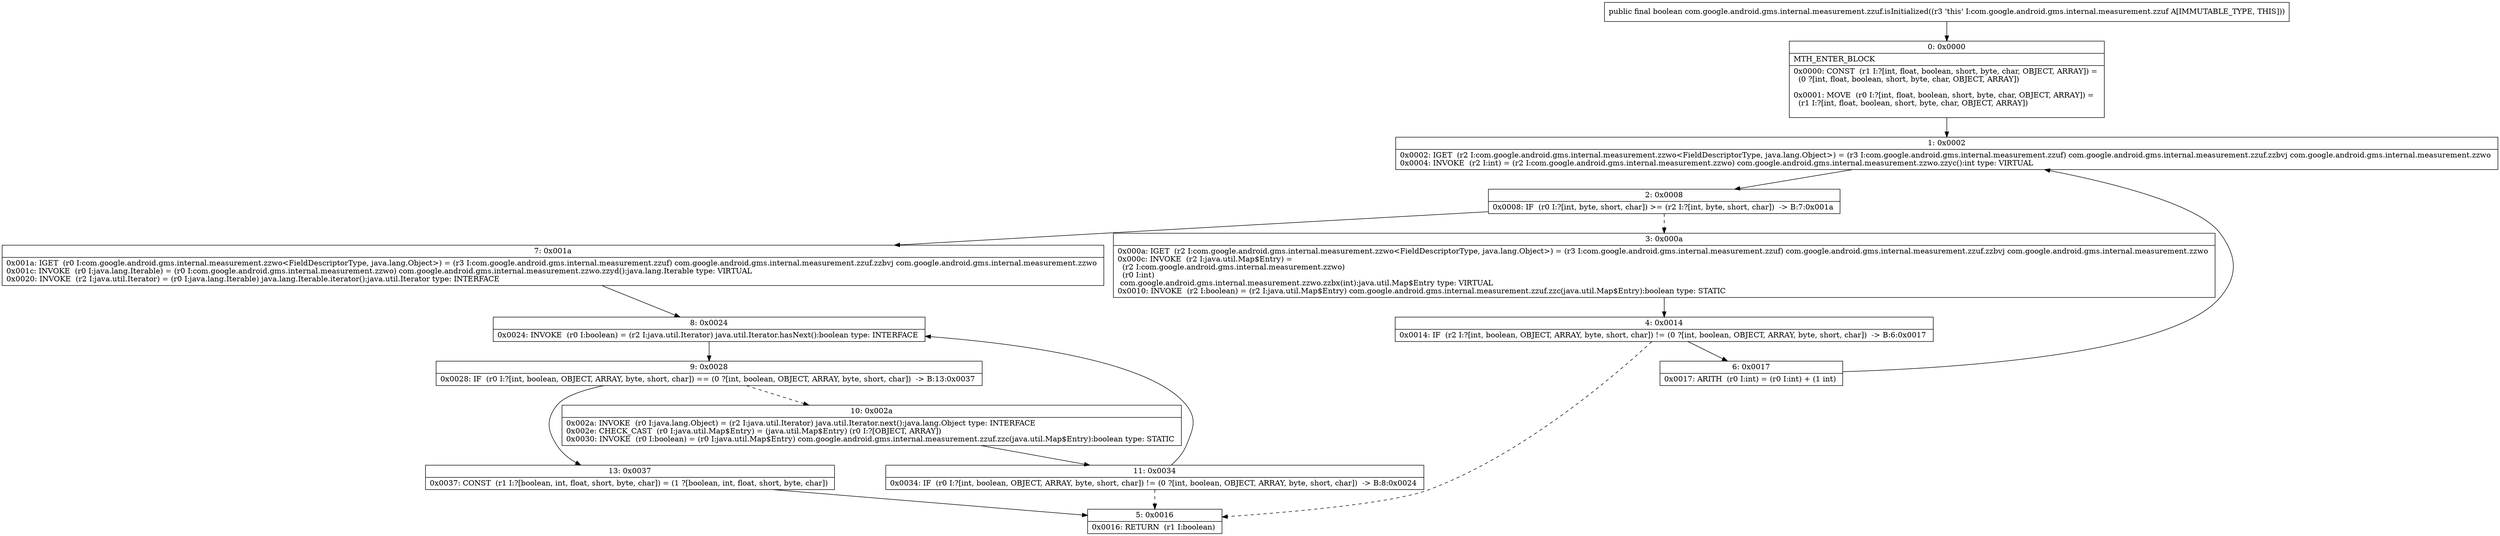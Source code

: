 digraph "CFG forcom.google.android.gms.internal.measurement.zzuf.isInitialized()Z" {
Node_0 [shape=record,label="{0\:\ 0x0000|MTH_ENTER_BLOCK\l|0x0000: CONST  (r1 I:?[int, float, boolean, short, byte, char, OBJECT, ARRAY]) = \l  (0 ?[int, float, boolean, short, byte, char, OBJECT, ARRAY])\l \l0x0001: MOVE  (r0 I:?[int, float, boolean, short, byte, char, OBJECT, ARRAY]) = \l  (r1 I:?[int, float, boolean, short, byte, char, OBJECT, ARRAY])\l \l}"];
Node_1 [shape=record,label="{1\:\ 0x0002|0x0002: IGET  (r2 I:com.google.android.gms.internal.measurement.zzwo\<FieldDescriptorType, java.lang.Object\>) = (r3 I:com.google.android.gms.internal.measurement.zzuf) com.google.android.gms.internal.measurement.zzuf.zzbvj com.google.android.gms.internal.measurement.zzwo \l0x0004: INVOKE  (r2 I:int) = (r2 I:com.google.android.gms.internal.measurement.zzwo) com.google.android.gms.internal.measurement.zzwo.zzyc():int type: VIRTUAL \l}"];
Node_2 [shape=record,label="{2\:\ 0x0008|0x0008: IF  (r0 I:?[int, byte, short, char]) \>= (r2 I:?[int, byte, short, char])  \-\> B:7:0x001a \l}"];
Node_3 [shape=record,label="{3\:\ 0x000a|0x000a: IGET  (r2 I:com.google.android.gms.internal.measurement.zzwo\<FieldDescriptorType, java.lang.Object\>) = (r3 I:com.google.android.gms.internal.measurement.zzuf) com.google.android.gms.internal.measurement.zzuf.zzbvj com.google.android.gms.internal.measurement.zzwo \l0x000c: INVOKE  (r2 I:java.util.Map$Entry) = \l  (r2 I:com.google.android.gms.internal.measurement.zzwo)\l  (r0 I:int)\l com.google.android.gms.internal.measurement.zzwo.zzbx(int):java.util.Map$Entry type: VIRTUAL \l0x0010: INVOKE  (r2 I:boolean) = (r2 I:java.util.Map$Entry) com.google.android.gms.internal.measurement.zzuf.zzc(java.util.Map$Entry):boolean type: STATIC \l}"];
Node_4 [shape=record,label="{4\:\ 0x0014|0x0014: IF  (r2 I:?[int, boolean, OBJECT, ARRAY, byte, short, char]) != (0 ?[int, boolean, OBJECT, ARRAY, byte, short, char])  \-\> B:6:0x0017 \l}"];
Node_5 [shape=record,label="{5\:\ 0x0016|0x0016: RETURN  (r1 I:boolean) \l}"];
Node_6 [shape=record,label="{6\:\ 0x0017|0x0017: ARITH  (r0 I:int) = (r0 I:int) + (1 int) \l}"];
Node_7 [shape=record,label="{7\:\ 0x001a|0x001a: IGET  (r0 I:com.google.android.gms.internal.measurement.zzwo\<FieldDescriptorType, java.lang.Object\>) = (r3 I:com.google.android.gms.internal.measurement.zzuf) com.google.android.gms.internal.measurement.zzuf.zzbvj com.google.android.gms.internal.measurement.zzwo \l0x001c: INVOKE  (r0 I:java.lang.Iterable) = (r0 I:com.google.android.gms.internal.measurement.zzwo) com.google.android.gms.internal.measurement.zzwo.zzyd():java.lang.Iterable type: VIRTUAL \l0x0020: INVOKE  (r2 I:java.util.Iterator) = (r0 I:java.lang.Iterable) java.lang.Iterable.iterator():java.util.Iterator type: INTERFACE \l}"];
Node_8 [shape=record,label="{8\:\ 0x0024|0x0024: INVOKE  (r0 I:boolean) = (r2 I:java.util.Iterator) java.util.Iterator.hasNext():boolean type: INTERFACE \l}"];
Node_9 [shape=record,label="{9\:\ 0x0028|0x0028: IF  (r0 I:?[int, boolean, OBJECT, ARRAY, byte, short, char]) == (0 ?[int, boolean, OBJECT, ARRAY, byte, short, char])  \-\> B:13:0x0037 \l}"];
Node_10 [shape=record,label="{10\:\ 0x002a|0x002a: INVOKE  (r0 I:java.lang.Object) = (r2 I:java.util.Iterator) java.util.Iterator.next():java.lang.Object type: INTERFACE \l0x002e: CHECK_CAST  (r0 I:java.util.Map$Entry) = (java.util.Map$Entry) (r0 I:?[OBJECT, ARRAY]) \l0x0030: INVOKE  (r0 I:boolean) = (r0 I:java.util.Map$Entry) com.google.android.gms.internal.measurement.zzuf.zzc(java.util.Map$Entry):boolean type: STATIC \l}"];
Node_11 [shape=record,label="{11\:\ 0x0034|0x0034: IF  (r0 I:?[int, boolean, OBJECT, ARRAY, byte, short, char]) != (0 ?[int, boolean, OBJECT, ARRAY, byte, short, char])  \-\> B:8:0x0024 \l}"];
Node_13 [shape=record,label="{13\:\ 0x0037|0x0037: CONST  (r1 I:?[boolean, int, float, short, byte, char]) = (1 ?[boolean, int, float, short, byte, char]) \l}"];
MethodNode[shape=record,label="{public final boolean com.google.android.gms.internal.measurement.zzuf.isInitialized((r3 'this' I:com.google.android.gms.internal.measurement.zzuf A[IMMUTABLE_TYPE, THIS])) }"];
MethodNode -> Node_0;
Node_0 -> Node_1;
Node_1 -> Node_2;
Node_2 -> Node_3[style=dashed];
Node_2 -> Node_7;
Node_3 -> Node_4;
Node_4 -> Node_5[style=dashed];
Node_4 -> Node_6;
Node_6 -> Node_1;
Node_7 -> Node_8;
Node_8 -> Node_9;
Node_9 -> Node_10[style=dashed];
Node_9 -> Node_13;
Node_10 -> Node_11;
Node_11 -> Node_8;
Node_11 -> Node_5[style=dashed];
Node_13 -> Node_5;
}

